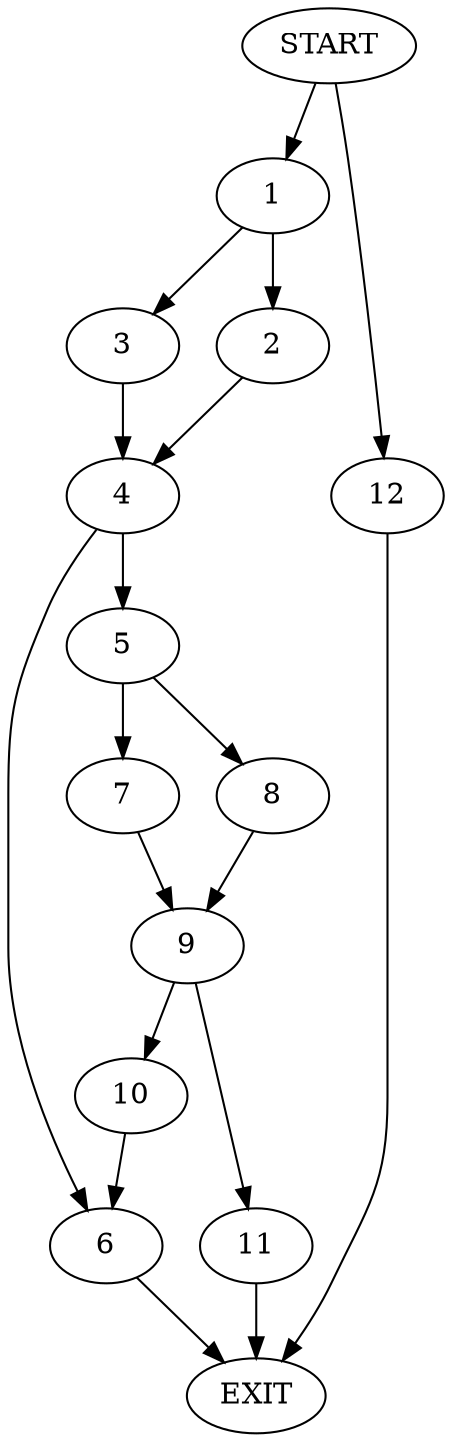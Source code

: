 digraph {
0 [label="START"]
13 [label="EXIT"]
0 -> 1
1 -> 2
1 -> 3
3 -> 4
2 -> 4
4 -> 5
4 -> 6
6 -> 13
5 -> 7
5 -> 8
8 -> 9
7 -> 9
9 -> 10
9 -> 11
10 -> 6
11 -> 13
0 -> 12
12 -> 13
}
